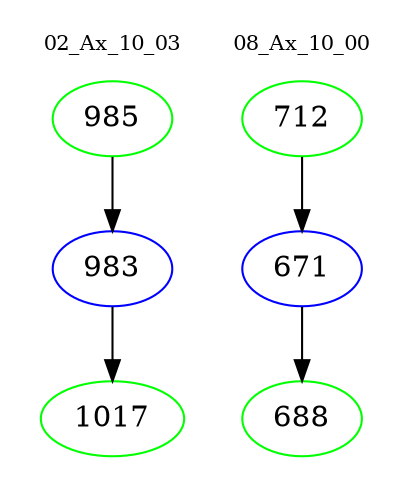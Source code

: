digraph{
subgraph cluster_0 {
color = white
label = "02_Ax_10_03";
fontsize=10;
T0_985 [label="985", color="green"]
T0_985 -> T0_983 [color="black"]
T0_983 [label="983", color="blue"]
T0_983 -> T0_1017 [color="black"]
T0_1017 [label="1017", color="green"]
}
subgraph cluster_1 {
color = white
label = "08_Ax_10_00";
fontsize=10;
T1_712 [label="712", color="green"]
T1_712 -> T1_671 [color="black"]
T1_671 [label="671", color="blue"]
T1_671 -> T1_688 [color="black"]
T1_688 [label="688", color="green"]
}
}
